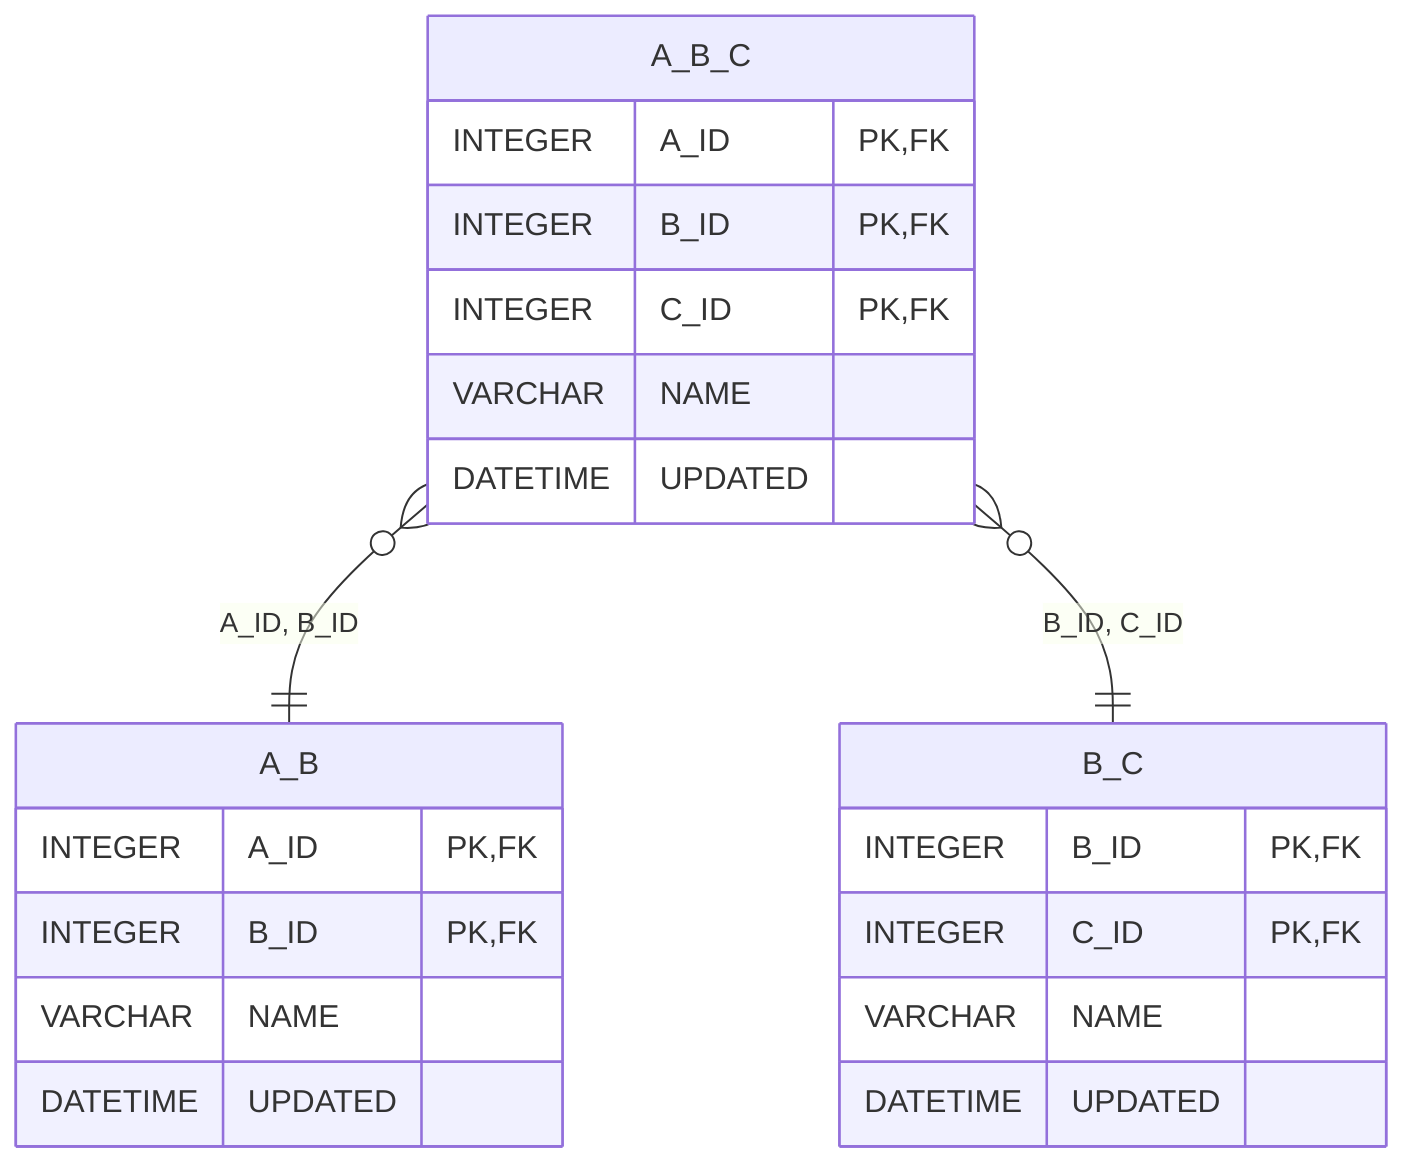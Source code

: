 erDiagram
    A_B_C {
        INTEGER A_ID PK, FK
        INTEGER B_ID PK, FK
        INTEGER C_ID PK, FK
        VARCHAR NAME
        DATETIME UPDATED
    }
    A_B_C }o--|| A_B : "A_ID, B_ID"
    A_B_C }o--|| B_C : "B_ID, C_ID"
    A_B {
        INTEGER A_ID PK, FK
        INTEGER B_ID PK, FK
        VARCHAR NAME
        DATETIME UPDATED
    }
    B_C {
        INTEGER B_ID PK, FK
        INTEGER C_ID PK, FK
        VARCHAR NAME
        DATETIME UPDATED
    }
